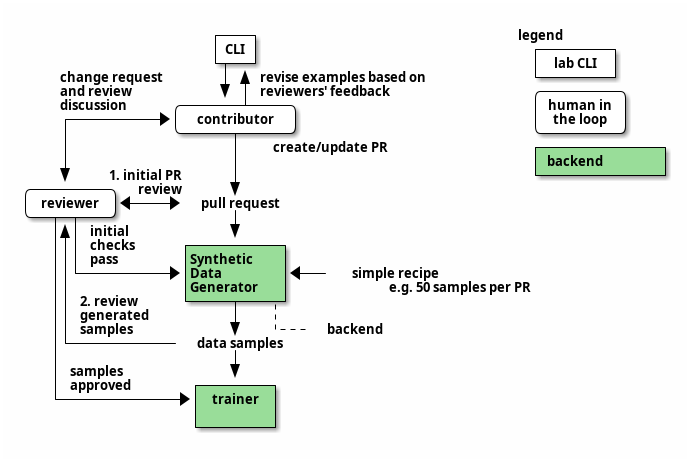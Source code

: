 @startditaa
                   +---+                         legend          
                   |CLI|                           +-------+     
                   ++--+                           |lab CLI|     
    change request  | ^ revise examples based on   +-------+     
    and review      v | reviewers' feedback        /--------\    
    discussion /------+----\                       |human in|    
    +--------->|contributor|                       |the loop|    
    |          \-----+-----/                       \--------/    
    |                | create/update PR            +------------+
    |                |                             |backend cGRE|
    v 1. initial PR  |                             +------------+
/--------\ review    v                                           
|reviewer|<---->pull request                                     
\--+-+---/           |                                           
   |^| initial       v                                           
   ||| checks   +---------+                                      
   ||| pass     |Synthetic|                                      
   ||+--------->|Data cGRE|<---simple recipe           
   ||           |Generator|      e.g. 50 samples per PR
   || 2. review +----+---++                                      
   || generated      |   :                                       
   || samples        v   +-=- backend                            
   |+-----------data samples                                     
   |                 |                                           
   | samples         v                                           
   | approved    +-------+                                       
   +------------>|trainer|                                       
                 |   cGRE|                                       
                 +-------+                                       
@endditaa